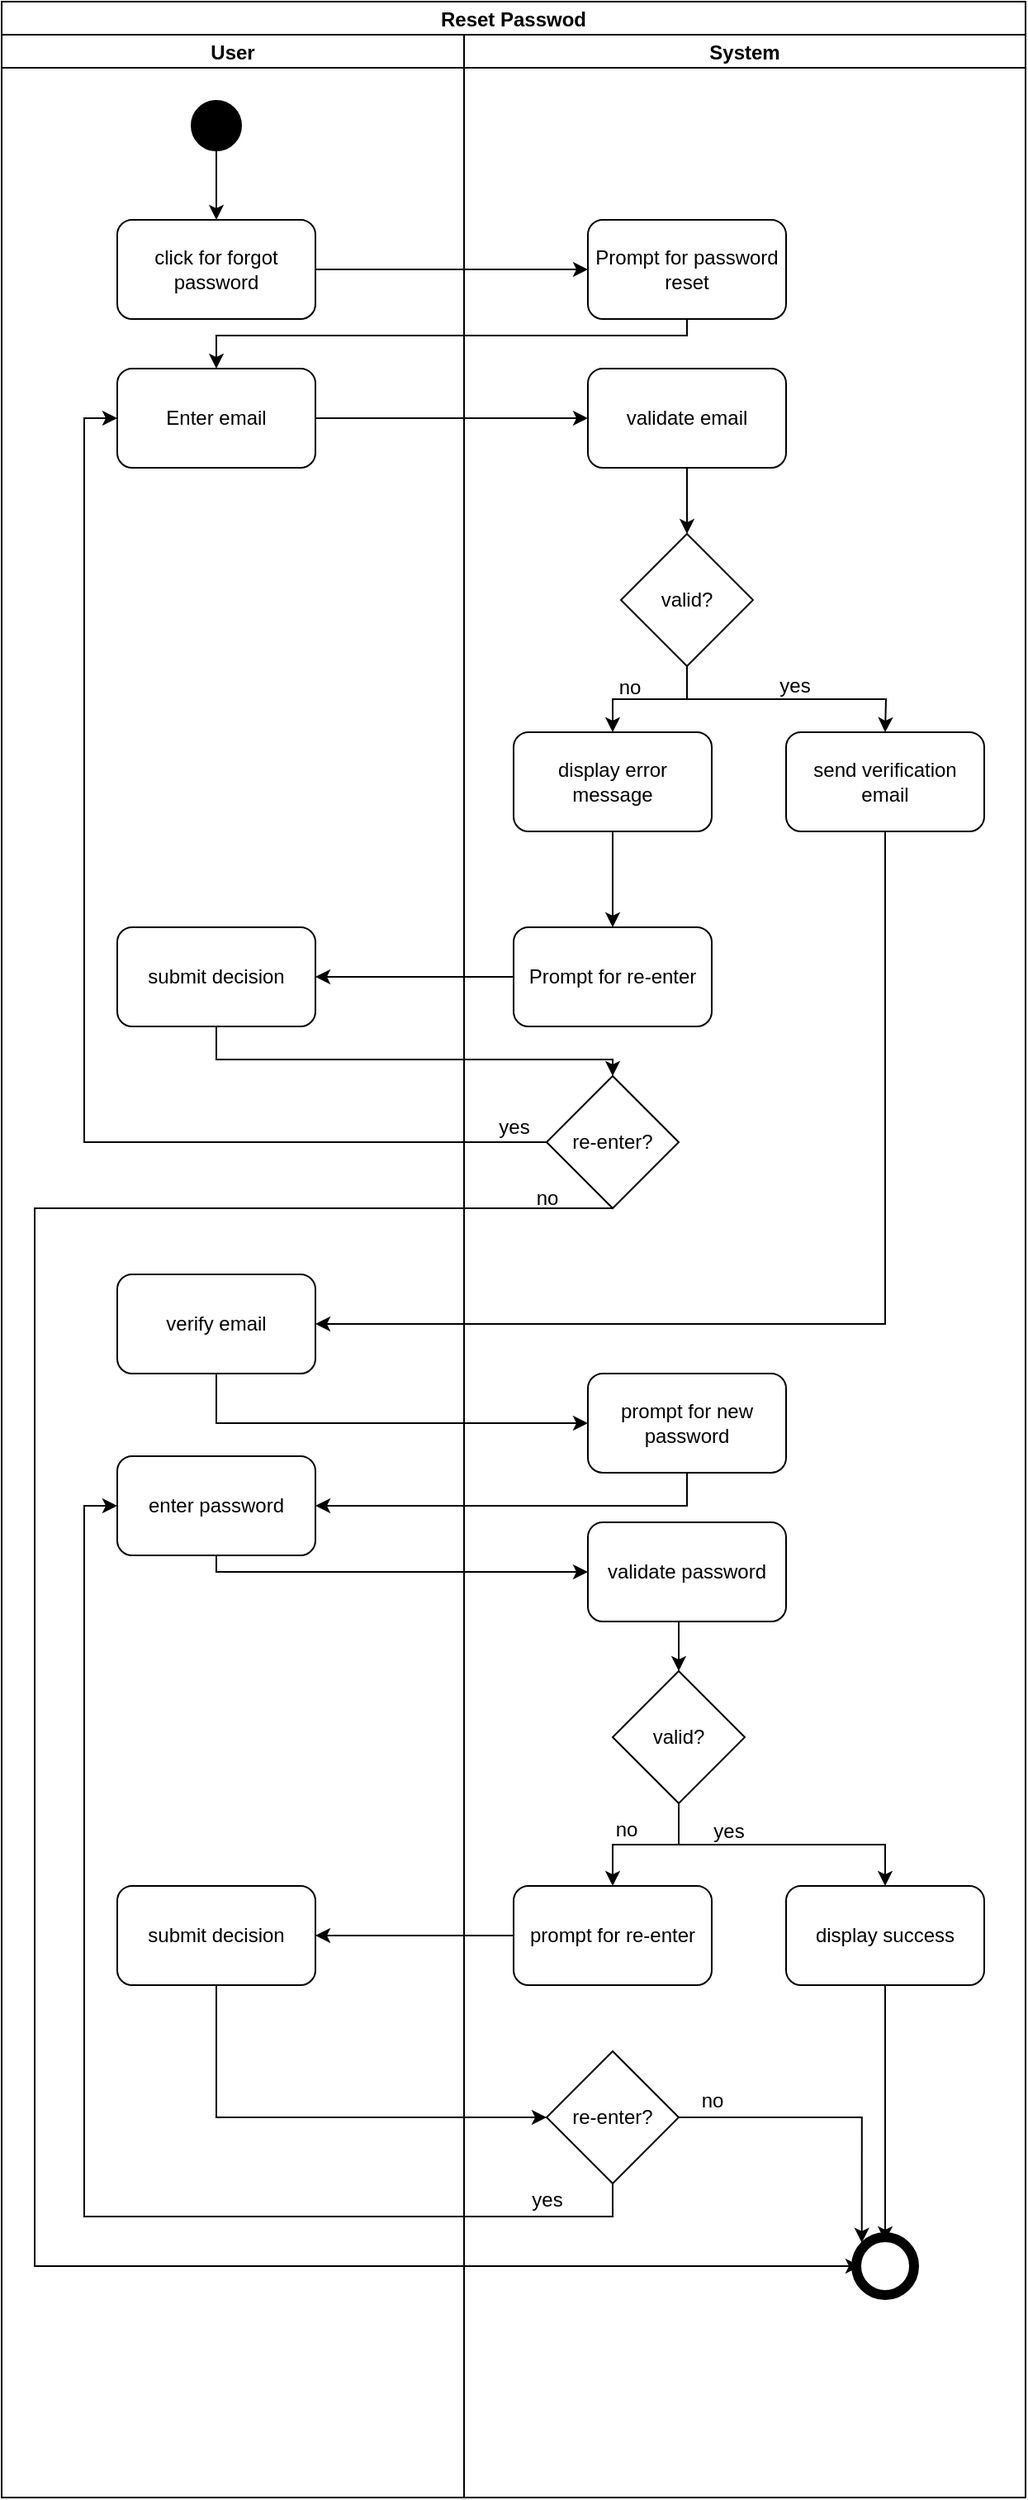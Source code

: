 <mxfile>
    <diagram id="-xyiQPZgAuG5EfgX7h88" name="Page-1">
        <mxGraphModel dx="777" dy="1675" grid="0" gridSize="10" guides="1" tooltips="1" connect="1" arrows="1" fold="1" page="1" pageScale="1" pageWidth="850" pageHeight="1100" background="#ffffff" math="0" shadow="0">
            <root>
                <mxCell id="0"/>
                <mxCell id="1" parent="0"/>
                <mxCell id="2" value="Reset Passwod" style="swimlane;childLayout=stackLayout;resizeParent=1;resizeParentMax=0;startSize=20;fillColor=none;" parent="1" vertex="1">
                    <mxGeometry x="210" y="-20" width="620" height="1510" as="geometry">
                        <mxRectangle x="220" y="60" width="60" height="20" as="alternateBounds"/>
                    </mxGeometry>
                </mxCell>
                <mxCell id="3" value="User" style="swimlane;startSize=20;" parent="2" vertex="1">
                    <mxGeometry y="20" width="280" height="1490" as="geometry"/>
                </mxCell>
                <mxCell id="4" value="click for forgot password" style="rounded=1;whiteSpace=wrap;html=1;fillColor=none;" parent="3" vertex="1">
                    <mxGeometry x="70" y="112" width="120" height="60" as="geometry"/>
                </mxCell>
                <mxCell id="5" value="Enter email" style="rounded=1;whiteSpace=wrap;html=1;fillColor=none;" parent="3" vertex="1">
                    <mxGeometry x="70" y="202" width="120" height="60" as="geometry"/>
                </mxCell>
                <mxCell id="6" value="submit decision" style="rounded=1;whiteSpace=wrap;html=1;fillColor=none;" parent="3" vertex="1">
                    <mxGeometry x="70" y="540" width="120" height="60" as="geometry"/>
                </mxCell>
                <mxCell id="7" style="edgeStyle=orthogonalEdgeStyle;rounded=0;orthogonalLoop=1;jettySize=auto;html=1;exitX=0.5;exitY=1;exitDx=0;exitDy=0;entryX=0.5;entryY=0;entryDx=0;entryDy=0;" parent="3" source="8" target="4" edge="1">
                    <mxGeometry relative="1" as="geometry"/>
                </mxCell>
                <mxCell id="8" value="" style="ellipse;whiteSpace=wrap;html=1;aspect=fixed;fillColor=#000000;" parent="3" vertex="1">
                    <mxGeometry x="115" y="40" width="30" height="30" as="geometry"/>
                </mxCell>
                <mxCell id="30" value="verify email" style="rounded=1;whiteSpace=wrap;html=1;fillColor=none;" parent="3" vertex="1">
                    <mxGeometry x="70" y="750" width="120" height="60" as="geometry"/>
                </mxCell>
                <mxCell id="39" value="enter password" style="rounded=1;whiteSpace=wrap;html=1;fillColor=none;" parent="3" vertex="1">
                    <mxGeometry x="70" y="860" width="120" height="60" as="geometry"/>
                </mxCell>
                <mxCell id="49" value="submit decision" style="rounded=1;whiteSpace=wrap;html=1;fillColor=none;" parent="3" vertex="1">
                    <mxGeometry x="70" y="1120" width="120" height="60" as="geometry"/>
                </mxCell>
                <mxCell id="9" style="edgeStyle=orthogonalEdgeStyle;rounded=0;orthogonalLoop=1;jettySize=auto;html=1;exitX=1;exitY=0.5;exitDx=0;exitDy=0;entryX=0;entryY=0.5;entryDx=0;entryDy=0;" parent="2" source="4" target="13" edge="1">
                    <mxGeometry relative="1" as="geometry"/>
                </mxCell>
                <mxCell id="10" style="edgeStyle=orthogonalEdgeStyle;rounded=0;orthogonalLoop=1;jettySize=auto;html=1;exitX=0.5;exitY=1;exitDx=0;exitDy=0;entryX=0.5;entryY=0;entryDx=0;entryDy=0;" parent="2" source="13" target="5" edge="1">
                    <mxGeometry relative="1" as="geometry">
                        <Array as="points">
                            <mxPoint x="415" y="202"/>
                            <mxPoint x="130" y="202"/>
                        </Array>
                    </mxGeometry>
                </mxCell>
                <mxCell id="11" style="edgeStyle=orthogonalEdgeStyle;rounded=0;orthogonalLoop=1;jettySize=auto;html=1;exitX=1;exitY=0.5;exitDx=0;exitDy=0;entryX=0;entryY=0.5;entryDx=0;entryDy=0;" parent="2" source="5" target="15" edge="1">
                    <mxGeometry relative="1" as="geometry"/>
                </mxCell>
                <mxCell id="31" style="edgeStyle=orthogonalEdgeStyle;rounded=0;orthogonalLoop=1;jettySize=auto;html=1;exitX=0;exitY=0.5;exitDx=0;exitDy=0;entryX=1;entryY=0.5;entryDx=0;entryDy=0;" parent="2" source="25" target="6" edge="1">
                    <mxGeometry relative="1" as="geometry"/>
                </mxCell>
                <mxCell id="32" style="edgeStyle=orthogonalEdgeStyle;rounded=0;orthogonalLoop=1;jettySize=auto;html=1;exitX=0;exitY=0.5;exitDx=0;exitDy=0;entryX=0;entryY=0.5;entryDx=0;entryDy=0;" parent="2" source="27" target="5" edge="1">
                    <mxGeometry relative="1" as="geometry"/>
                </mxCell>
                <mxCell id="37" style="edgeStyle=orthogonalEdgeStyle;rounded=0;orthogonalLoop=1;jettySize=auto;html=1;exitX=0.5;exitY=1;exitDx=0;exitDy=0;" parent="2" source="6" target="27" edge="1">
                    <mxGeometry relative="1" as="geometry">
                        <Array as="points">
                            <mxPoint x="130" y="640"/>
                        </Array>
                    </mxGeometry>
                </mxCell>
                <mxCell id="12" value="System" style="swimlane;startSize=20;" parent="2" vertex="1">
                    <mxGeometry x="280" y="20" width="340" height="1490" as="geometry"/>
                </mxCell>
                <mxCell id="13" value="Prompt for password reset" style="rounded=1;whiteSpace=wrap;html=1;fillColor=none;" parent="12" vertex="1">
                    <mxGeometry x="75" y="112" width="120" height="60" as="geometry"/>
                </mxCell>
                <mxCell id="14" style="edgeStyle=orthogonalEdgeStyle;rounded=0;orthogonalLoop=1;jettySize=auto;html=1;exitX=0.5;exitY=1;exitDx=0;exitDy=0;entryX=0.5;entryY=0;entryDx=0;entryDy=0;" parent="12" source="15" target="18" edge="1">
                    <mxGeometry relative="1" as="geometry"/>
                </mxCell>
                <mxCell id="15" value="validate email" style="rounded=1;whiteSpace=wrap;html=1;fillColor=none;" parent="12" vertex="1">
                    <mxGeometry x="75" y="202" width="120" height="60" as="geometry"/>
                </mxCell>
                <mxCell id="16" style="edgeStyle=orthogonalEdgeStyle;rounded=0;orthogonalLoop=1;jettySize=auto;html=1;exitX=0.5;exitY=1;exitDx=0;exitDy=0;entryX=0.5;entryY=0;entryDx=0;entryDy=0;" parent="12" source="18" target="20" edge="1">
                    <mxGeometry relative="1" as="geometry"/>
                </mxCell>
                <mxCell id="17" style="edgeStyle=orthogonalEdgeStyle;rounded=0;orthogonalLoop=1;jettySize=auto;html=1;exitX=0.5;exitY=1;exitDx=0;exitDy=0;entryX=0.5;entryY=0;entryDx=0;entryDy=0;" parent="12" source="18" edge="1">
                    <mxGeometry relative="1" as="geometry">
                        <mxPoint x="255" y="422" as="targetPoint"/>
                    </mxGeometry>
                </mxCell>
                <mxCell id="18" value="valid?" style="rhombus;whiteSpace=wrap;html=1;fillColor=none;" parent="12" vertex="1">
                    <mxGeometry x="95" y="302" width="80" height="80" as="geometry"/>
                </mxCell>
                <mxCell id="19" style="edgeStyle=orthogonalEdgeStyle;rounded=0;orthogonalLoop=1;jettySize=auto;html=1;exitX=0.5;exitY=1;exitDx=0;exitDy=0;entryX=0.5;entryY=0;entryDx=0;entryDy=0;" parent="12" source="20" target="25" edge="1">
                    <mxGeometry relative="1" as="geometry"/>
                </mxCell>
                <mxCell id="20" value="display error message" style="rounded=1;whiteSpace=wrap;html=1;fillColor=none;" parent="12" vertex="1">
                    <mxGeometry x="30" y="422" width="120" height="60" as="geometry"/>
                </mxCell>
                <mxCell id="23" value="send verification email" style="rounded=1;whiteSpace=wrap;html=1;fillColor=none;" parent="12" vertex="1">
                    <mxGeometry x="195" y="422" width="120" height="60" as="geometry"/>
                </mxCell>
                <mxCell id="25" value="Prompt for re-enter&lt;span style=&quot;color: rgba(0 , 0 , 0 , 0) ; font-family: monospace ; font-size: 0px&quot;&gt;%3CmxGraphModel%3E%3Croot%3E%3CmxCell%20id%3D%220%22%2F%3E%3CmxCell%20id%3D%221%22%20parent%3D%220%22%2F%3E%3CmxCell%20id%3D%222%22%20value%3D%22click%20for%20sign%20Up%20tho%20the%20system%22%20style%3D%22rounded%3D1%3BwhiteSpace%3Dwrap%3Bhtml%3D1%3BfillColor%3Dnone%3B%22%20vertex%3D%221%22%20parent%3D%221%22%3E%3CmxGeometry%20x%3D%22280%22%20y%3D%22110%22%20width%3D%22120%22%20height%3D%2260%22%20as%3D%22geometry%22%2F%3E%3C%2FmxCell%3E%3C%2Froot%3E%3C%2FmxGraphModel%3E&lt;/span&gt;" style="rounded=1;whiteSpace=wrap;html=1;fillColor=none;" parent="12" vertex="1">
                    <mxGeometry x="30" y="540" width="120" height="60" as="geometry"/>
                </mxCell>
                <mxCell id="27" value="re-enter?" style="rhombus;whiteSpace=wrap;html=1;fillColor=none;" parent="12" vertex="1">
                    <mxGeometry x="50" y="630" width="80" height="80" as="geometry"/>
                </mxCell>
                <mxCell id="38" value="prompt for new password" style="rounded=1;whiteSpace=wrap;html=1;fillColor=none;" parent="12" vertex="1">
                    <mxGeometry x="75" y="810" width="120" height="60" as="geometry"/>
                </mxCell>
                <mxCell id="54" style="edgeStyle=orthogonalEdgeStyle;rounded=0;orthogonalLoop=1;jettySize=auto;html=1;exitX=0.5;exitY=1;exitDx=0;exitDy=0;entryX=0.5;entryY=0;entryDx=0;entryDy=0;" parent="12" source="41" target="42" edge="1">
                    <mxGeometry relative="1" as="geometry"/>
                </mxCell>
                <mxCell id="41" value="validate password" style="rounded=1;whiteSpace=wrap;html=1;fillColor=none;" parent="12" vertex="1">
                    <mxGeometry x="75" y="900" width="120" height="60" as="geometry"/>
                </mxCell>
                <mxCell id="44" style="edgeStyle=orthogonalEdgeStyle;rounded=0;orthogonalLoop=1;jettySize=auto;html=1;exitX=0.5;exitY=1;exitDx=0;exitDy=0;entryX=0.5;entryY=0;entryDx=0;entryDy=0;" parent="12" source="42" target="43" edge="1">
                    <mxGeometry relative="1" as="geometry"/>
                </mxCell>
                <mxCell id="46" style="edgeStyle=orthogonalEdgeStyle;rounded=0;orthogonalLoop=1;jettySize=auto;html=1;exitX=0.5;exitY=1;exitDx=0;exitDy=0;entryX=0.5;entryY=0;entryDx=0;entryDy=0;" parent="12" source="42" target="45" edge="1">
                    <mxGeometry relative="1" as="geometry"/>
                </mxCell>
                <mxCell id="42" value="valid?" style="rhombus;whiteSpace=wrap;html=1;fillColor=none;" parent="12" vertex="1">
                    <mxGeometry x="90" y="990" width="80" height="80" as="geometry"/>
                </mxCell>
                <mxCell id="43" value="prompt for re-enter" style="rounded=1;whiteSpace=wrap;html=1;fillColor=none;" parent="12" vertex="1">
                    <mxGeometry x="30" y="1120" width="120" height="60" as="geometry"/>
                </mxCell>
                <mxCell id="45" value="display success" style="rounded=1;whiteSpace=wrap;html=1;fillColor=none;" parent="12" vertex="1">
                    <mxGeometry x="195" y="1120" width="120" height="60" as="geometry"/>
                </mxCell>
                <mxCell id="60" style="edgeStyle=orthogonalEdgeStyle;rounded=0;orthogonalLoop=1;jettySize=auto;html=1;exitX=1;exitY=0.5;exitDx=0;exitDy=0;entryX=0;entryY=0;entryDx=0;entryDy=0;" parent="12" source="55" target="28" edge="1">
                    <mxGeometry relative="1" as="geometry"/>
                </mxCell>
                <mxCell id="55" value="re-enter?" style="rhombus;whiteSpace=wrap;html=1;fillColor=none;" parent="12" vertex="1">
                    <mxGeometry x="50" y="1220" width="80" height="80" as="geometry"/>
                </mxCell>
                <mxCell id="40" value="" style="group" parent="12" vertex="1" connectable="0">
                    <mxGeometry x="235" y="1330" width="40" height="40" as="geometry"/>
                </mxCell>
                <mxCell id="28" value="" style="ellipse;whiteSpace=wrap;html=1;aspect=fixed;strokeWidth=1;fillColor=#000000;" parent="40" vertex="1">
                    <mxGeometry width="40" height="40" as="geometry"/>
                </mxCell>
                <mxCell id="29" value="" style="ellipse;whiteSpace=wrap;html=1;aspect=fixed;" parent="40" vertex="1">
                    <mxGeometry x="5" y="5" width="30" height="30" as="geometry"/>
                </mxCell>
                <mxCell id="48" style="edgeStyle=orthogonalEdgeStyle;rounded=0;orthogonalLoop=1;jettySize=auto;html=1;exitX=0.5;exitY=1;exitDx=0;exitDy=0;entryX=0.5;entryY=0;entryDx=0;entryDy=0;" parent="12" source="45" target="29" edge="1">
                    <mxGeometry relative="1" as="geometry">
                        <mxPoint x="255" y="1230" as="targetPoint"/>
                    </mxGeometry>
                </mxCell>
                <mxCell id="64" style="edgeStyle=orthogonalEdgeStyle;rounded=0;orthogonalLoop=1;jettySize=auto;html=1;exitX=0.5;exitY=1;exitDx=0;exitDy=0;entryX=0;entryY=0.5;entryDx=0;entryDy=0;entryPerimeter=0;" parent="12" source="27" target="29" edge="1">
                    <mxGeometry relative="1" as="geometry">
                        <mxPoint x="230" y="1350" as="targetPoint"/>
                        <Array as="points">
                            <mxPoint x="-260" y="710"/>
                            <mxPoint x="-260" y="1350"/>
                        </Array>
                    </mxGeometry>
                </mxCell>
                <mxCell id="21" style="edgeStyle=orthogonalEdgeStyle;rounded=0;orthogonalLoop=1;jettySize=auto;html=1;exitX=0.5;exitY=1;exitDx=0;exitDy=0;entryX=0;entryY=0.5;entryDx=0;entryDy=0;" parent="2" source="30" target="38" edge="1">
                    <mxGeometry relative="1" as="geometry"/>
                </mxCell>
                <mxCell id="22" style="edgeStyle=orthogonalEdgeStyle;rounded=0;orthogonalLoop=1;jettySize=auto;html=1;exitX=0.5;exitY=1;exitDx=0;exitDy=0;entryX=1;entryY=0.5;entryDx=0;entryDy=0;" parent="2" source="23" target="30" edge="1">
                    <mxGeometry relative="1" as="geometry">
                        <mxPoint x="535" y="600" as="targetPoint"/>
                    </mxGeometry>
                </mxCell>
                <mxCell id="51" style="edgeStyle=orthogonalEdgeStyle;rounded=0;orthogonalLoop=1;jettySize=auto;html=1;exitX=0;exitY=0.5;exitDx=0;exitDy=0;entryX=1;entryY=0.5;entryDx=0;entryDy=0;" parent="2" source="43" target="49" edge="1">
                    <mxGeometry relative="1" as="geometry"/>
                </mxCell>
                <mxCell id="52" style="edgeStyle=orthogonalEdgeStyle;rounded=0;orthogonalLoop=1;jettySize=auto;html=1;exitX=0.5;exitY=1;exitDx=0;exitDy=0;entryX=1;entryY=0.5;entryDx=0;entryDy=0;" parent="2" source="38" target="39" edge="1">
                    <mxGeometry relative="1" as="geometry"/>
                </mxCell>
                <mxCell id="53" style="edgeStyle=orthogonalEdgeStyle;rounded=0;orthogonalLoop=1;jettySize=auto;html=1;exitX=0.5;exitY=1;exitDx=0;exitDy=0;entryX=0;entryY=0.5;entryDx=0;entryDy=0;" parent="2" source="39" target="41" edge="1">
                    <mxGeometry relative="1" as="geometry">
                        <Array as="points">
                            <mxPoint x="130" y="950"/>
                        </Array>
                    </mxGeometry>
                </mxCell>
                <mxCell id="56" style="edgeStyle=orthogonalEdgeStyle;rounded=0;orthogonalLoop=1;jettySize=auto;html=1;exitX=0.5;exitY=1;exitDx=0;exitDy=0;entryX=0;entryY=0.5;entryDx=0;entryDy=0;" parent="2" source="49" target="55" edge="1">
                    <mxGeometry relative="1" as="geometry"/>
                </mxCell>
                <mxCell id="57" style="edgeStyle=orthogonalEdgeStyle;rounded=0;orthogonalLoop=1;jettySize=auto;html=1;exitX=0.5;exitY=1;exitDx=0;exitDy=0;entryX=0;entryY=0.5;entryDx=0;entryDy=0;" parent="2" source="55" target="39" edge="1">
                    <mxGeometry relative="1" as="geometry"/>
                </mxCell>
                <mxCell id="33" value="yes" style="text;html=1;align=center;verticalAlign=middle;resizable=0;points=[];autosize=1;strokeColor=none;" parent="1" vertex="1">
                    <mxGeometry x="675" y="384" width="30" height="20" as="geometry"/>
                </mxCell>
                <mxCell id="34" value="no" style="text;html=1;align=center;verticalAlign=middle;resizable=0;points=[];autosize=1;strokeColor=none;" parent="1" vertex="1">
                    <mxGeometry x="575" y="385" width="30" height="20" as="geometry"/>
                </mxCell>
                <mxCell id="35" value="yes" style="text;html=1;align=center;verticalAlign=middle;resizable=0;points=[];autosize=1;strokeColor=none;" parent="1" vertex="1">
                    <mxGeometry x="505" y="651" width="30" height="20" as="geometry"/>
                </mxCell>
                <mxCell id="36" value="no" style="text;html=1;align=center;verticalAlign=middle;resizable=0;points=[];autosize=1;strokeColor=none;" parent="1" vertex="1">
                    <mxGeometry x="525" y="694" width="30" height="20" as="geometry"/>
                </mxCell>
                <mxCell id="59" value="yes" style="text;html=1;align=center;verticalAlign=middle;resizable=0;points=[];autosize=1;strokeColor=none;" parent="1" vertex="1">
                    <mxGeometry x="525" y="1300" width="30" height="20" as="geometry"/>
                </mxCell>
                <mxCell id="61" value="no" style="text;html=1;align=center;verticalAlign=middle;resizable=0;points=[];autosize=1;strokeColor=none;" parent="1" vertex="1">
                    <mxGeometry x="625" y="1240" width="30" height="20" as="geometry"/>
                </mxCell>
                <mxCell id="62" value="yes" style="text;html=1;align=center;verticalAlign=middle;resizable=0;points=[];autosize=1;strokeColor=none;" parent="1" vertex="1">
                    <mxGeometry x="635" y="1077" width="30" height="20" as="geometry"/>
                </mxCell>
                <mxCell id="63" value="no" style="text;html=1;align=center;verticalAlign=middle;resizable=0;points=[];autosize=1;strokeColor=none;" parent="1" vertex="1">
                    <mxGeometry x="573" y="1076" width="30" height="20" as="geometry"/>
                </mxCell>
            </root>
        </mxGraphModel>
    </diagram>
</mxfile>